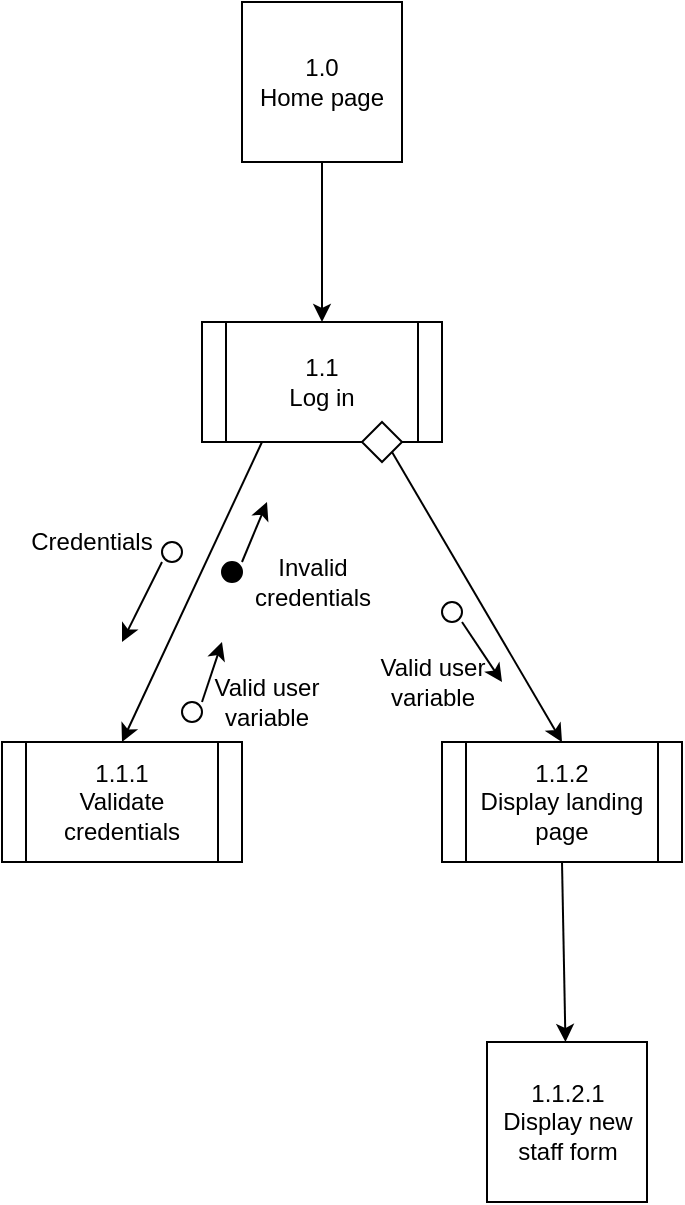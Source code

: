 <mxfile version="12.6.6" type="github">
  <diagram id="Fsz1CsS58rb7olredllf" name="Page-1">
    <mxGraphModel dx="1102" dy="614" grid="1" gridSize="10" guides="1" tooltips="1" connect="1" arrows="1" fold="1" page="1" pageScale="1" pageWidth="850" pageHeight="1100" math="0" shadow="0">
      <root>
        <mxCell id="0"/>
        <mxCell id="1" parent="0"/>
        <mxCell id="s8KbxLy5XO2bmnG4WnqS-1" value="1.0&lt;br&gt;Home page" style="whiteSpace=wrap;html=1;aspect=fixed;" vertex="1" parent="1">
          <mxGeometry x="120" y="40" width="80" height="80" as="geometry"/>
        </mxCell>
        <mxCell id="s8KbxLy5XO2bmnG4WnqS-3" value="1.1.2.1&lt;br&gt;Display new staff form" style="whiteSpace=wrap;html=1;aspect=fixed;" vertex="1" parent="1">
          <mxGeometry x="242.5" y="560" width="80" height="80" as="geometry"/>
        </mxCell>
        <mxCell id="s8KbxLy5XO2bmnG4WnqS-5" value="" style="endArrow=classic;html=1;exitX=0.5;exitY=1;exitDx=0;exitDy=0;entryX=0.5;entryY=0;entryDx=0;entryDy=0;" edge="1" parent="1" source="s8KbxLy5XO2bmnG4WnqS-1" target="s8KbxLy5XO2bmnG4WnqS-71">
          <mxGeometry width="50" height="50" relative="1" as="geometry">
            <mxPoint x="250" y="170" as="sourcePoint"/>
            <mxPoint x="160" y="170" as="targetPoint"/>
          </mxGeometry>
        </mxCell>
        <mxCell id="s8KbxLy5XO2bmnG4WnqS-6" value="Credentials" style="text;html=1;strokeColor=none;fillColor=none;align=center;verticalAlign=middle;whiteSpace=wrap;rounded=0;" vertex="1" parent="1">
          <mxGeometry y="300" width="90" height="20" as="geometry"/>
        </mxCell>
        <mxCell id="s8KbxLy5XO2bmnG4WnqS-7" value="" style="endArrow=classic;html=1;" edge="1" parent="1">
          <mxGeometry width="50" height="50" relative="1" as="geometry">
            <mxPoint x="80" y="320" as="sourcePoint"/>
            <mxPoint x="60" y="360" as="targetPoint"/>
            <Array as="points"/>
          </mxGeometry>
        </mxCell>
        <mxCell id="s8KbxLy5XO2bmnG4WnqS-17" value="" style="ellipse;whiteSpace=wrap;html=1;aspect=fixed;fillColor=#000000;" vertex="1" parent="1">
          <mxGeometry x="110" y="320" width="10" height="10" as="geometry"/>
        </mxCell>
        <mxCell id="s8KbxLy5XO2bmnG4WnqS-20" value="" style="ellipse;whiteSpace=wrap;html=1;aspect=fixed;" vertex="1" parent="1">
          <mxGeometry x="90" y="390" width="10" height="10" as="geometry"/>
        </mxCell>
        <mxCell id="s8KbxLy5XO2bmnG4WnqS-21" value="" style="ellipse;whiteSpace=wrap;html=1;aspect=fixed;" vertex="1" parent="1">
          <mxGeometry x="80" y="310" width="10" height="10" as="geometry"/>
        </mxCell>
        <mxCell id="s8KbxLy5XO2bmnG4WnqS-22" value="" style="endArrow=classic;html=1;" edge="1" parent="1">
          <mxGeometry width="50" height="50" relative="1" as="geometry">
            <mxPoint x="100" y="390" as="sourcePoint"/>
            <mxPoint x="110" y="360" as="targetPoint"/>
          </mxGeometry>
        </mxCell>
        <mxCell id="s8KbxLy5XO2bmnG4WnqS-26" value="" style="endArrow=classic;html=1;entryX=0.5;entryY=0;entryDx=0;entryDy=0;exitX=0.25;exitY=1;exitDx=0;exitDy=0;" edge="1" parent="1" source="s8KbxLy5XO2bmnG4WnqS-71" target="s8KbxLy5XO2bmnG4WnqS-31">
          <mxGeometry width="50" height="50" relative="1" as="geometry">
            <mxPoint x="120" y="280" as="sourcePoint"/>
            <mxPoint x="40" y="400" as="targetPoint"/>
          </mxGeometry>
        </mxCell>
        <mxCell id="s8KbxLy5XO2bmnG4WnqS-27" value="" style="endArrow=classic;html=1;entryX=0.5;entryY=0;entryDx=0;entryDy=0;exitX=1;exitY=1;exitDx=0;exitDy=0;" edge="1" parent="1" source="s8KbxLy5XO2bmnG4WnqS-72" target="s8KbxLy5XO2bmnG4WnqS-32">
          <mxGeometry width="50" height="50" relative="1" as="geometry">
            <mxPoint x="260" y="320" as="sourcePoint"/>
            <mxPoint x="250" y="360" as="targetPoint"/>
          </mxGeometry>
        </mxCell>
        <mxCell id="s8KbxLy5XO2bmnG4WnqS-31" value="1.1.1&lt;br&gt;Validate credentials" style="shape=process;whiteSpace=wrap;html=1;backgroundOutline=1;" vertex="1" parent="1">
          <mxGeometry y="410" width="120" height="60" as="geometry"/>
        </mxCell>
        <mxCell id="s8KbxLy5XO2bmnG4WnqS-32" value="1.1.2&lt;br&gt;Display landing page" style="shape=process;whiteSpace=wrap;html=1;backgroundOutline=1;" vertex="1" parent="1">
          <mxGeometry x="220" y="410" width="120" height="60" as="geometry"/>
        </mxCell>
        <mxCell id="s8KbxLy5XO2bmnG4WnqS-34" value="Valid user variable" style="text;html=1;strokeColor=none;fillColor=none;align=center;verticalAlign=middle;whiteSpace=wrap;rounded=0;" vertex="1" parent="1">
          <mxGeometry x="105" y="380" width="55" height="20" as="geometry"/>
        </mxCell>
        <mxCell id="s8KbxLy5XO2bmnG4WnqS-37" value="" style="endArrow=classic;html=1;" edge="1" parent="1">
          <mxGeometry width="50" height="50" relative="1" as="geometry">
            <mxPoint x="120" y="320" as="sourcePoint"/>
            <mxPoint x="132.5" y="290" as="targetPoint"/>
          </mxGeometry>
        </mxCell>
        <mxCell id="s8KbxLy5XO2bmnG4WnqS-40" value="Invalid credentials" style="text;html=1;strokeColor=none;fillColor=none;align=center;verticalAlign=middle;whiteSpace=wrap;rounded=0;" vertex="1" parent="1">
          <mxGeometry x="122.5" y="320" width="65" height="20" as="geometry"/>
        </mxCell>
        <mxCell id="s8KbxLy5XO2bmnG4WnqS-65" value="" style="endArrow=classic;html=1;" edge="1" parent="1">
          <mxGeometry width="50" height="50" relative="1" as="geometry">
            <mxPoint x="230" y="350" as="sourcePoint"/>
            <mxPoint x="250" y="380" as="targetPoint"/>
          </mxGeometry>
        </mxCell>
        <mxCell id="s8KbxLy5XO2bmnG4WnqS-66" value="Valid user variable" style="text;html=1;strokeColor=none;fillColor=none;align=center;verticalAlign=middle;whiteSpace=wrap;rounded=0;" vertex="1" parent="1">
          <mxGeometry x="187.5" y="370" width="55" height="20" as="geometry"/>
        </mxCell>
        <mxCell id="s8KbxLy5XO2bmnG4WnqS-67" value="" style="ellipse;whiteSpace=wrap;html=1;aspect=fixed;" vertex="1" parent="1">
          <mxGeometry x="220" y="340" width="10" height="10" as="geometry"/>
        </mxCell>
        <mxCell id="s8KbxLy5XO2bmnG4WnqS-69" value="" style="endArrow=classic;html=1;exitX=0.5;exitY=1;exitDx=0;exitDy=0;" edge="1" parent="1" source="s8KbxLy5XO2bmnG4WnqS-32" target="s8KbxLy5XO2bmnG4WnqS-3">
          <mxGeometry width="50" height="50" relative="1" as="geometry">
            <mxPoint x="280" y="540" as="sourcePoint"/>
            <mxPoint x="330" y="490" as="targetPoint"/>
          </mxGeometry>
        </mxCell>
        <mxCell id="s8KbxLy5XO2bmnG4WnqS-71" value="1.1&lt;br&gt;Log in" style="shape=process;whiteSpace=wrap;html=1;backgroundOutline=1;fillColor=#FFFFFF;" vertex="1" parent="1">
          <mxGeometry x="100" y="200" width="120" height="60" as="geometry"/>
        </mxCell>
        <mxCell id="s8KbxLy5XO2bmnG4WnqS-72" value="" style="rhombus;whiteSpace=wrap;html=1;fillColor=#FFFFFF;" vertex="1" parent="1">
          <mxGeometry x="180" y="250" width="20" height="20" as="geometry"/>
        </mxCell>
      </root>
    </mxGraphModel>
  </diagram>
</mxfile>
